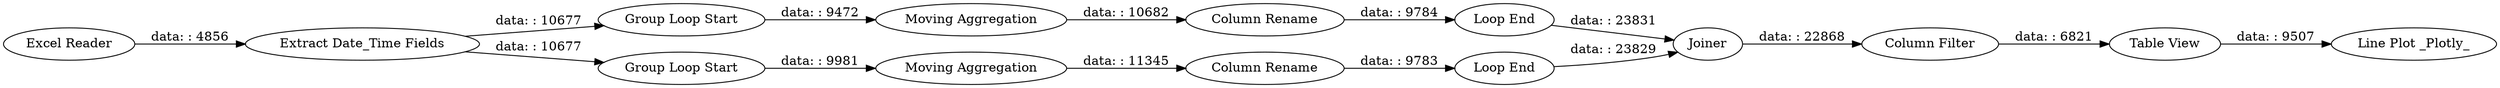 digraph {
	"-987205142166093796_9" [label="Column Filter"]
	"-987205142166093796_20" [label="Moving Aggregation"]
	"-987205142166093796_14" [label="Group Loop Start"]
	"-987205142166093796_7" [label="Column Rename"]
	"-987205142166093796_10" [label="Table View"]
	"-987205142166093796_18" [label="Moving Aggregation"]
	"-987205142166093796_6" [label="Column Rename"]
	"-987205142166093796_1" [label="Excel Reader"]
	"-987205142166093796_12" [label="Line Plot _Plotly_"]
	"-987205142166093796_21" [label=Joiner]
	"-987205142166093796_19" [label="Loop End"]
	"-987205142166093796_16" [label="Loop End"]
	"-987205142166093796_2" [label="Extract Date_Time Fields"]
	"-987205142166093796_13" [label="Group Loop Start"]
	"-987205142166093796_18" -> "-987205142166093796_6" [label="data: : 11345"]
	"-987205142166093796_2" -> "-987205142166093796_14" [label="data: : 10677"]
	"-987205142166093796_13" -> "-987205142166093796_18" [label="data: : 9981"]
	"-987205142166093796_21" -> "-987205142166093796_9" [label="data: : 22868"]
	"-987205142166093796_7" -> "-987205142166093796_19" [label="data: : 9784"]
	"-987205142166093796_1" -> "-987205142166093796_2" [label="data: : 4856"]
	"-987205142166093796_9" -> "-987205142166093796_10" [label="data: : 6821"]
	"-987205142166093796_10" -> "-987205142166093796_12" [label="data: : 9507"]
	"-987205142166093796_14" -> "-987205142166093796_20" [label="data: : 9472"]
	"-987205142166093796_6" -> "-987205142166093796_16" [label="data: : 9783"]
	"-987205142166093796_16" -> "-987205142166093796_21" [label="data: : 23829"]
	"-987205142166093796_20" -> "-987205142166093796_7" [label="data: : 10682"]
	"-987205142166093796_2" -> "-987205142166093796_13" [label="data: : 10677"]
	"-987205142166093796_19" -> "-987205142166093796_21" [label="data: : 23831"]
	rankdir=LR
}
